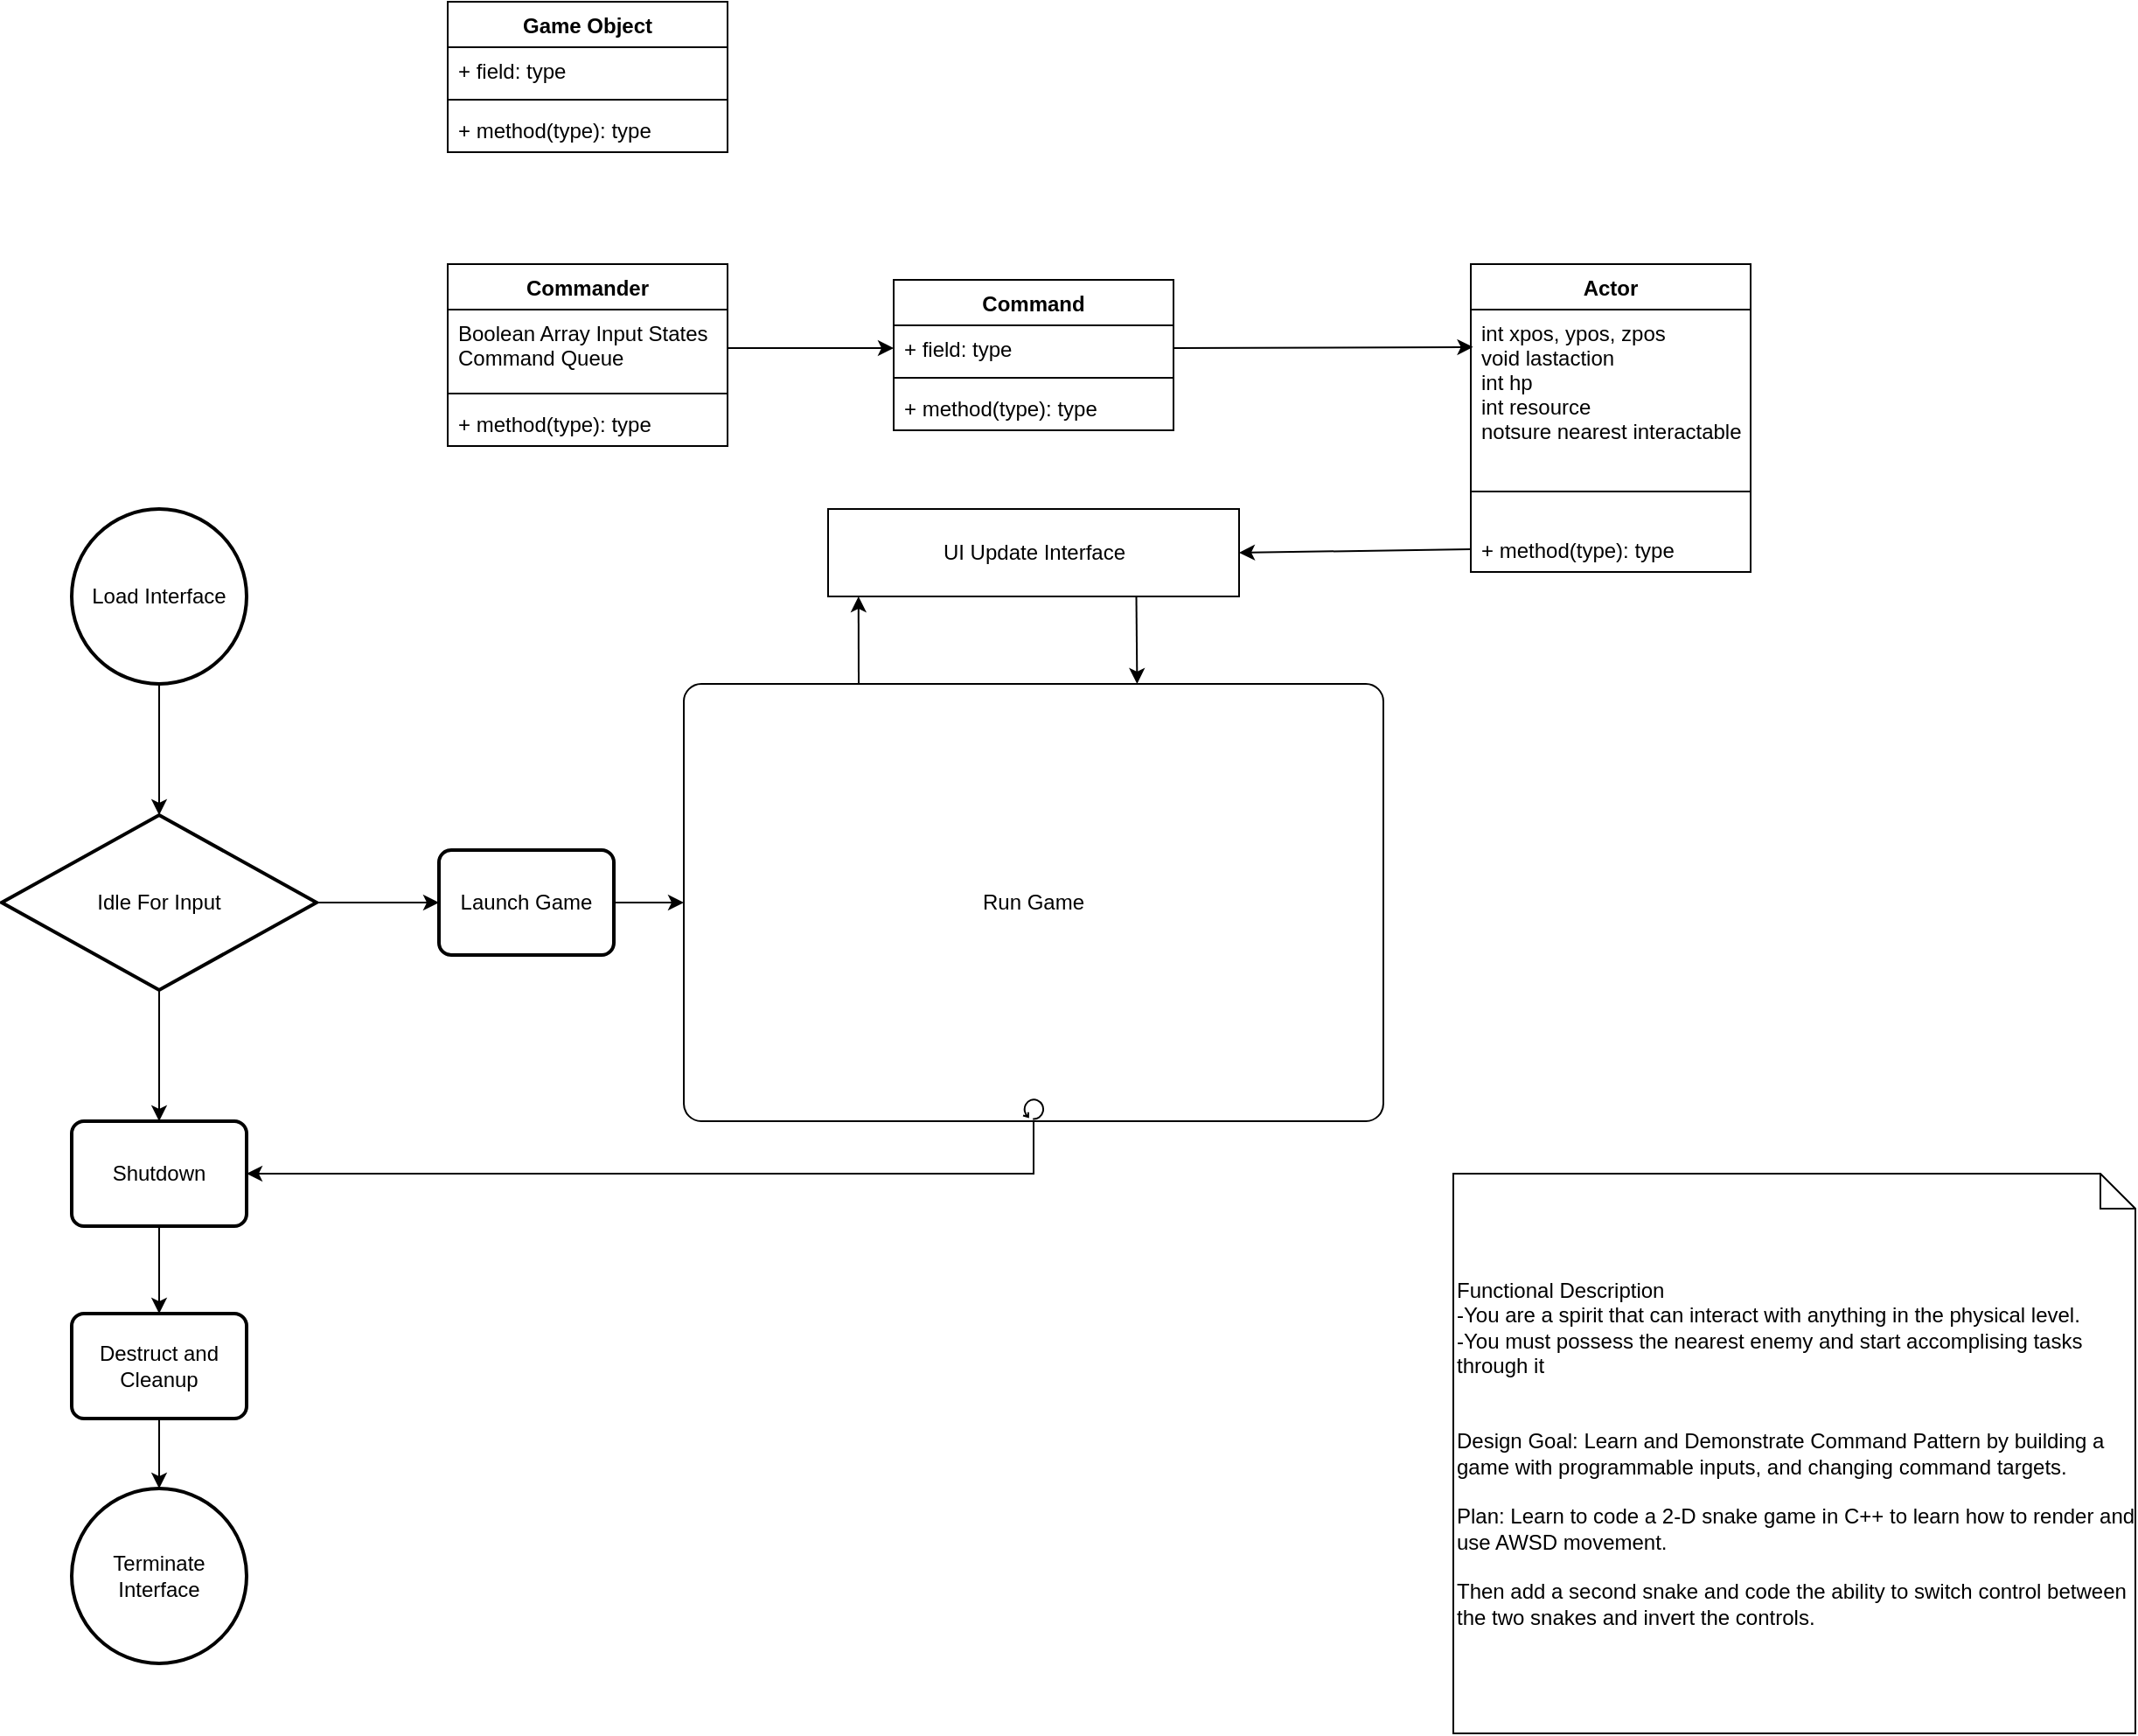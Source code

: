<mxfile version="20.8.13" type="github">
  <diagram name="Page-1" id="LvcB6Pjcbwkj9FNMDOMA">
    <mxGraphModel dx="1687" dy="927" grid="1" gridSize="10" guides="1" tooltips="1" connect="1" arrows="1" fold="1" page="1" pageScale="1" pageWidth="850" pageHeight="1100" math="0" shadow="0">
      <root>
        <mxCell id="0" />
        <mxCell id="1" parent="0" />
        <mxCell id="Gg93eP_xWen70Pev6tqE-1" value="Game Object" style="swimlane;fontStyle=1;align=center;verticalAlign=top;childLayout=stackLayout;horizontal=1;startSize=26;horizontalStack=0;resizeParent=1;resizeParentMax=0;resizeLast=0;collapsible=1;marginBottom=0;" vertex="1" parent="1">
          <mxGeometry x="345" y="70" width="160" height="86" as="geometry" />
        </mxCell>
        <mxCell id="Gg93eP_xWen70Pev6tqE-2" value="+ field: type" style="text;strokeColor=none;fillColor=none;align=left;verticalAlign=top;spacingLeft=4;spacingRight=4;overflow=hidden;rotatable=0;points=[[0,0.5],[1,0.5]];portConstraint=eastwest;" vertex="1" parent="Gg93eP_xWen70Pev6tqE-1">
          <mxGeometry y="26" width="160" height="26" as="geometry" />
        </mxCell>
        <mxCell id="Gg93eP_xWen70Pev6tqE-3" value="" style="line;strokeWidth=1;fillColor=none;align=left;verticalAlign=middle;spacingTop=-1;spacingLeft=3;spacingRight=3;rotatable=0;labelPosition=right;points=[];portConstraint=eastwest;strokeColor=inherit;" vertex="1" parent="Gg93eP_xWen70Pev6tqE-1">
          <mxGeometry y="52" width="160" height="8" as="geometry" />
        </mxCell>
        <mxCell id="Gg93eP_xWen70Pev6tqE-4" value="+ method(type): type" style="text;strokeColor=none;fillColor=none;align=left;verticalAlign=top;spacingLeft=4;spacingRight=4;overflow=hidden;rotatable=0;points=[[0,0.5],[1,0.5]];portConstraint=eastwest;" vertex="1" parent="Gg93eP_xWen70Pev6tqE-1">
          <mxGeometry y="60" width="160" height="26" as="geometry" />
        </mxCell>
        <mxCell id="Gg93eP_xWen70Pev6tqE-5" value="Commander" style="swimlane;fontStyle=1;align=center;verticalAlign=top;childLayout=stackLayout;horizontal=1;startSize=26;horizontalStack=0;resizeParent=1;resizeParentMax=0;resizeLast=0;collapsible=1;marginBottom=0;" vertex="1" parent="1">
          <mxGeometry x="345" y="220" width="160" height="104" as="geometry" />
        </mxCell>
        <mxCell id="Gg93eP_xWen70Pev6tqE-6" value="Boolean Array Input States&#xa;Command Queue" style="text;strokeColor=none;fillColor=none;align=left;verticalAlign=top;spacingLeft=4;spacingRight=4;overflow=hidden;rotatable=0;points=[[0,0.5],[1,0.5]];portConstraint=eastwest;" vertex="1" parent="Gg93eP_xWen70Pev6tqE-5">
          <mxGeometry y="26" width="160" height="44" as="geometry" />
        </mxCell>
        <mxCell id="Gg93eP_xWen70Pev6tqE-7" value="" style="line;strokeWidth=1;fillColor=none;align=left;verticalAlign=middle;spacingTop=-1;spacingLeft=3;spacingRight=3;rotatable=0;labelPosition=right;points=[];portConstraint=eastwest;strokeColor=inherit;" vertex="1" parent="Gg93eP_xWen70Pev6tqE-5">
          <mxGeometry y="70" width="160" height="8" as="geometry" />
        </mxCell>
        <mxCell id="Gg93eP_xWen70Pev6tqE-8" value="+ method(type): type" style="text;strokeColor=none;fillColor=none;align=left;verticalAlign=top;spacingLeft=4;spacingRight=4;overflow=hidden;rotatable=0;points=[[0,0.5],[1,0.5]];portConstraint=eastwest;" vertex="1" parent="Gg93eP_xWen70Pev6tqE-5">
          <mxGeometry y="78" width="160" height="26" as="geometry" />
        </mxCell>
        <mxCell id="Gg93eP_xWen70Pev6tqE-9" value="Command" style="swimlane;fontStyle=1;align=center;verticalAlign=top;childLayout=stackLayout;horizontal=1;startSize=26;horizontalStack=0;resizeParent=1;resizeParentMax=0;resizeLast=0;collapsible=1;marginBottom=0;" vertex="1" parent="1">
          <mxGeometry x="600" y="229" width="160" height="86" as="geometry" />
        </mxCell>
        <mxCell id="Gg93eP_xWen70Pev6tqE-10" value="+ field: type" style="text;strokeColor=none;fillColor=none;align=left;verticalAlign=top;spacingLeft=4;spacingRight=4;overflow=hidden;rotatable=0;points=[[0,0.5],[1,0.5]];portConstraint=eastwest;" vertex="1" parent="Gg93eP_xWen70Pev6tqE-9">
          <mxGeometry y="26" width="160" height="26" as="geometry" />
        </mxCell>
        <mxCell id="Gg93eP_xWen70Pev6tqE-11" value="" style="line;strokeWidth=1;fillColor=none;align=left;verticalAlign=middle;spacingTop=-1;spacingLeft=3;spacingRight=3;rotatable=0;labelPosition=right;points=[];portConstraint=eastwest;strokeColor=inherit;" vertex="1" parent="Gg93eP_xWen70Pev6tqE-9">
          <mxGeometry y="52" width="160" height="8" as="geometry" />
        </mxCell>
        <mxCell id="Gg93eP_xWen70Pev6tqE-12" value="+ method(type): type" style="text;strokeColor=none;fillColor=none;align=left;verticalAlign=top;spacingLeft=4;spacingRight=4;overflow=hidden;rotatable=0;points=[[0,0.5],[1,0.5]];portConstraint=eastwest;" vertex="1" parent="Gg93eP_xWen70Pev6tqE-9">
          <mxGeometry y="60" width="160" height="26" as="geometry" />
        </mxCell>
        <mxCell id="Gg93eP_xWen70Pev6tqE-13" value="Actor" style="swimlane;fontStyle=1;align=center;verticalAlign=top;childLayout=stackLayout;horizontal=1;startSize=26;horizontalStack=0;resizeParent=1;resizeParentMax=0;resizeLast=0;collapsible=1;marginBottom=0;" vertex="1" parent="1">
          <mxGeometry x="930" y="220" width="160" height="176" as="geometry" />
        </mxCell>
        <mxCell id="Gg93eP_xWen70Pev6tqE-14" value="int xpos, ypos, zpos&#xa;void lastaction&#xa;int hp&#xa;int resource&#xa;notsure nearest interactable Object" style="text;strokeColor=none;fillColor=none;align=left;verticalAlign=top;spacingLeft=4;spacingRight=4;overflow=hidden;rotatable=0;points=[[0,0.5],[1,0.5]];portConstraint=eastwest;" vertex="1" parent="Gg93eP_xWen70Pev6tqE-13">
          <mxGeometry y="26" width="160" height="84" as="geometry" />
        </mxCell>
        <mxCell id="Gg93eP_xWen70Pev6tqE-15" value="" style="line;strokeWidth=1;fillColor=none;align=left;verticalAlign=middle;spacingTop=-1;spacingLeft=3;spacingRight=3;rotatable=0;labelPosition=right;points=[];portConstraint=eastwest;strokeColor=inherit;" vertex="1" parent="Gg93eP_xWen70Pev6tqE-13">
          <mxGeometry y="110" width="160" height="40" as="geometry" />
        </mxCell>
        <mxCell id="Gg93eP_xWen70Pev6tqE-16" value="+ method(type): type" style="text;strokeColor=none;fillColor=none;align=left;verticalAlign=top;spacingLeft=4;spacingRight=4;overflow=hidden;rotatable=0;points=[[0,0.5],[1,0.5]];portConstraint=eastwest;" vertex="1" parent="Gg93eP_xWen70Pev6tqE-13">
          <mxGeometry y="150" width="160" height="26" as="geometry" />
        </mxCell>
        <mxCell id="Gg93eP_xWen70Pev6tqE-42" style="edgeStyle=none;rounded=0;orthogonalLoop=1;jettySize=auto;html=1;exitX=0.5;exitY=1;exitDx=0;exitDy=0;exitPerimeter=0;entryX=0.5;entryY=0;entryDx=0;entryDy=0;entryPerimeter=0;" edge="1" parent="1" source="Gg93eP_xWen70Pev6tqE-17" target="Gg93eP_xWen70Pev6tqE-38">
          <mxGeometry relative="1" as="geometry" />
        </mxCell>
        <mxCell id="Gg93eP_xWen70Pev6tqE-17" value="Load Interface" style="strokeWidth=2;html=1;shape=mxgraph.flowchart.start_2;whiteSpace=wrap;" vertex="1" parent="1">
          <mxGeometry x="130" y="360" width="100" height="100" as="geometry" />
        </mxCell>
        <mxCell id="Gg93eP_xWen70Pev6tqE-46" style="edgeStyle=none;rounded=0;orthogonalLoop=1;jettySize=auto;html=1;exitX=0.5;exitY=1;exitDx=0;exitDy=0;entryX=0.5;entryY=0;entryDx=0;entryDy=0;" edge="1" parent="1" source="Gg93eP_xWen70Pev6tqE-20" target="Gg93eP_xWen70Pev6tqE-39">
          <mxGeometry relative="1" as="geometry" />
        </mxCell>
        <mxCell id="Gg93eP_xWen70Pev6tqE-20" value="Shutdown" style="rounded=1;whiteSpace=wrap;html=1;absoluteArcSize=1;arcSize=14;strokeWidth=2;" vertex="1" parent="1">
          <mxGeometry x="130" y="710" width="100" height="60" as="geometry" />
        </mxCell>
        <mxCell id="Gg93eP_xWen70Pev6tqE-48" style="edgeStyle=none;rounded=0;orthogonalLoop=1;jettySize=auto;html=1;exitX=1;exitY=0.5;exitDx=0;exitDy=0;entryX=0;entryY=0.5;entryDx=0;entryDy=0;entryPerimeter=0;" edge="1" parent="1" source="Gg93eP_xWen70Pev6tqE-21" target="Gg93eP_xWen70Pev6tqE-31">
          <mxGeometry relative="1" as="geometry" />
        </mxCell>
        <mxCell id="Gg93eP_xWen70Pev6tqE-21" value="Launch Game" style="rounded=1;whiteSpace=wrap;html=1;absoluteArcSize=1;arcSize=14;strokeWidth=2;" vertex="1" parent="1">
          <mxGeometry x="340" y="555" width="100" height="60" as="geometry" />
        </mxCell>
        <mxCell id="Gg93eP_xWen70Pev6tqE-45" style="edgeStyle=none;rounded=0;orthogonalLoop=1;jettySize=auto;html=1;exitX=0.5;exitY=1;exitDx=0;exitDy=0;exitPerimeter=0;entryX=1;entryY=0.5;entryDx=0;entryDy=0;" edge="1" parent="1" source="Gg93eP_xWen70Pev6tqE-31" target="Gg93eP_xWen70Pev6tqE-20">
          <mxGeometry relative="1" as="geometry">
            <mxPoint x="680" y="760" as="targetPoint" />
            <Array as="points">
              <mxPoint x="680" y="740" />
            </Array>
          </mxGeometry>
        </mxCell>
        <mxCell id="Gg93eP_xWen70Pev6tqE-50" style="edgeStyle=none;rounded=0;orthogonalLoop=1;jettySize=auto;html=1;exitX=0.25;exitY=0;exitDx=0;exitDy=0;exitPerimeter=0;entryX=0.074;entryY=1;entryDx=0;entryDy=0;entryPerimeter=0;" edge="1" parent="1" source="Gg93eP_xWen70Pev6tqE-31" target="Gg93eP_xWen70Pev6tqE-32">
          <mxGeometry relative="1" as="geometry" />
        </mxCell>
        <mxCell id="Gg93eP_xWen70Pev6tqE-31" value="Run Game" style="points=[[0.25,0,0],[0.5,0,0],[0.75,0,0],[1,0.25,0],[1,0.5,0],[1,0.75,0],[0.75,1,0],[0.5,1,0],[0.25,1,0],[0,0.75,0],[0,0.5,0],[0,0.25,0]];shape=mxgraph.bpmn.task;whiteSpace=wrap;rectStyle=rounded;size=10;html=1;taskMarker=abstract;isLoopStandard=1;" vertex="1" parent="1">
          <mxGeometry x="480" y="460" width="400" height="250" as="geometry" />
        </mxCell>
        <mxCell id="Gg93eP_xWen70Pev6tqE-51" style="edgeStyle=none;rounded=0;orthogonalLoop=1;jettySize=auto;html=1;exitX=0.75;exitY=1;exitDx=0;exitDy=0;entryX=0.648;entryY=0;entryDx=0;entryDy=0;entryPerimeter=0;" edge="1" parent="1" source="Gg93eP_xWen70Pev6tqE-32" target="Gg93eP_xWen70Pev6tqE-31">
          <mxGeometry relative="1" as="geometry" />
        </mxCell>
        <mxCell id="Gg93eP_xWen70Pev6tqE-32" value="UI Update Interface" style="html=1;" vertex="1" parent="1">
          <mxGeometry x="562.5" y="360" width="235" height="50" as="geometry" />
        </mxCell>
        <mxCell id="Gg93eP_xWen70Pev6tqE-43" style="edgeStyle=none;rounded=0;orthogonalLoop=1;jettySize=auto;html=1;exitX=1;exitY=0.5;exitDx=0;exitDy=0;exitPerimeter=0;entryX=0;entryY=0.5;entryDx=0;entryDy=0;" edge="1" parent="1" source="Gg93eP_xWen70Pev6tqE-38" target="Gg93eP_xWen70Pev6tqE-21">
          <mxGeometry relative="1" as="geometry" />
        </mxCell>
        <mxCell id="Gg93eP_xWen70Pev6tqE-44" style="edgeStyle=none;rounded=0;orthogonalLoop=1;jettySize=auto;html=1;exitX=0.5;exitY=1;exitDx=0;exitDy=0;exitPerimeter=0;entryX=0.5;entryY=0;entryDx=0;entryDy=0;" edge="1" parent="1" source="Gg93eP_xWen70Pev6tqE-38" target="Gg93eP_xWen70Pev6tqE-20">
          <mxGeometry relative="1" as="geometry" />
        </mxCell>
        <mxCell id="Gg93eP_xWen70Pev6tqE-38" value="Idle For Input" style="strokeWidth=2;html=1;shape=mxgraph.flowchart.decision;whiteSpace=wrap;" vertex="1" parent="1">
          <mxGeometry x="90" y="535" width="180" height="100" as="geometry" />
        </mxCell>
        <mxCell id="Gg93eP_xWen70Pev6tqE-47" style="edgeStyle=none;rounded=0;orthogonalLoop=1;jettySize=auto;html=1;exitX=0.5;exitY=1;exitDx=0;exitDy=0;entryX=0.5;entryY=0;entryDx=0;entryDy=0;entryPerimeter=0;" edge="1" parent="1" source="Gg93eP_xWen70Pev6tqE-39" target="Gg93eP_xWen70Pev6tqE-41">
          <mxGeometry relative="1" as="geometry" />
        </mxCell>
        <mxCell id="Gg93eP_xWen70Pev6tqE-39" value="Destruct and Cleanup" style="rounded=1;whiteSpace=wrap;html=1;absoluteArcSize=1;arcSize=14;strokeWidth=2;" vertex="1" parent="1">
          <mxGeometry x="130" y="820" width="100" height="60" as="geometry" />
        </mxCell>
        <mxCell id="Gg93eP_xWen70Pev6tqE-41" value="Terminate Interface" style="strokeWidth=2;html=1;shape=mxgraph.flowchart.start_2;whiteSpace=wrap;" vertex="1" parent="1">
          <mxGeometry x="130" y="920" width="100" height="100" as="geometry" />
        </mxCell>
        <mxCell id="Gg93eP_xWen70Pev6tqE-53" style="edgeStyle=none;rounded=0;orthogonalLoop=1;jettySize=auto;html=1;exitX=1;exitY=0.5;exitDx=0;exitDy=0;" edge="1" parent="1" source="Gg93eP_xWen70Pev6tqE-6" target="Gg93eP_xWen70Pev6tqE-10">
          <mxGeometry relative="1" as="geometry" />
        </mxCell>
        <mxCell id="Gg93eP_xWen70Pev6tqE-54" style="edgeStyle=none;rounded=0;orthogonalLoop=1;jettySize=auto;html=1;exitX=1;exitY=0.5;exitDx=0;exitDy=0;entryX=0.008;entryY=0.255;entryDx=0;entryDy=0;entryPerimeter=0;" edge="1" parent="1" source="Gg93eP_xWen70Pev6tqE-10" target="Gg93eP_xWen70Pev6tqE-14">
          <mxGeometry relative="1" as="geometry" />
        </mxCell>
        <mxCell id="Gg93eP_xWen70Pev6tqE-55" style="edgeStyle=none;rounded=0;orthogonalLoop=1;jettySize=auto;html=1;exitX=0;exitY=0.5;exitDx=0;exitDy=0;entryX=1;entryY=0.5;entryDx=0;entryDy=0;" edge="1" parent="1" source="Gg93eP_xWen70Pev6tqE-16" target="Gg93eP_xWen70Pev6tqE-32">
          <mxGeometry relative="1" as="geometry" />
        </mxCell>
        <mxCell id="Gg93eP_xWen70Pev6tqE-70" value="Functional Description&lt;br&gt;-You are a spirit that can interact with anything in the physical level.&lt;br&gt;-You must possess the nearest enemy and start accomplising tasks through it&lt;br&gt;&lt;br&gt;&lt;br&gt;Design Goal: Learn and Demonstrate Command Pattern by building a game with programmable inputs, and changing command targets.&lt;br&gt;&lt;br&gt;Plan: Learn to code a 2-D snake game in C++ to learn how to render and use AWSD movement.&lt;br&gt;&lt;br&gt;Then add a second snake and code the ability to switch control between the two snakes and invert the controls." style="shape=note;size=20;whiteSpace=wrap;html=1;align=left;" vertex="1" parent="1">
          <mxGeometry x="920" y="740" width="390" height="320" as="geometry" />
        </mxCell>
      </root>
    </mxGraphModel>
  </diagram>
</mxfile>

